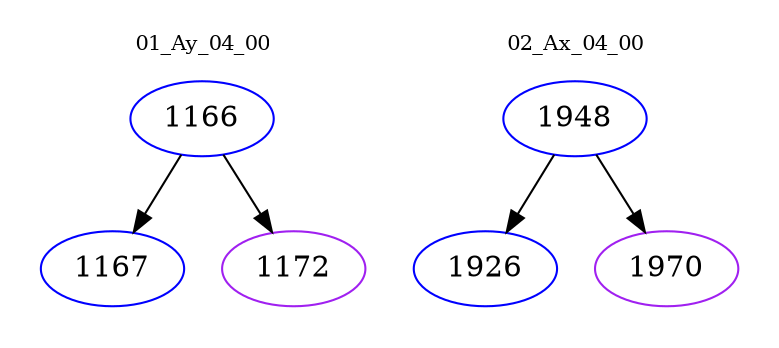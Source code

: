 digraph{
subgraph cluster_0 {
color = white
label = "01_Ay_04_00";
fontsize=10;
T0_1166 [label="1166", color="blue"]
T0_1166 -> T0_1167 [color="black"]
T0_1167 [label="1167", color="blue"]
T0_1166 -> T0_1172 [color="black"]
T0_1172 [label="1172", color="purple"]
}
subgraph cluster_1 {
color = white
label = "02_Ax_04_00";
fontsize=10;
T1_1948 [label="1948", color="blue"]
T1_1948 -> T1_1926 [color="black"]
T1_1926 [label="1926", color="blue"]
T1_1948 -> T1_1970 [color="black"]
T1_1970 [label="1970", color="purple"]
}
}
